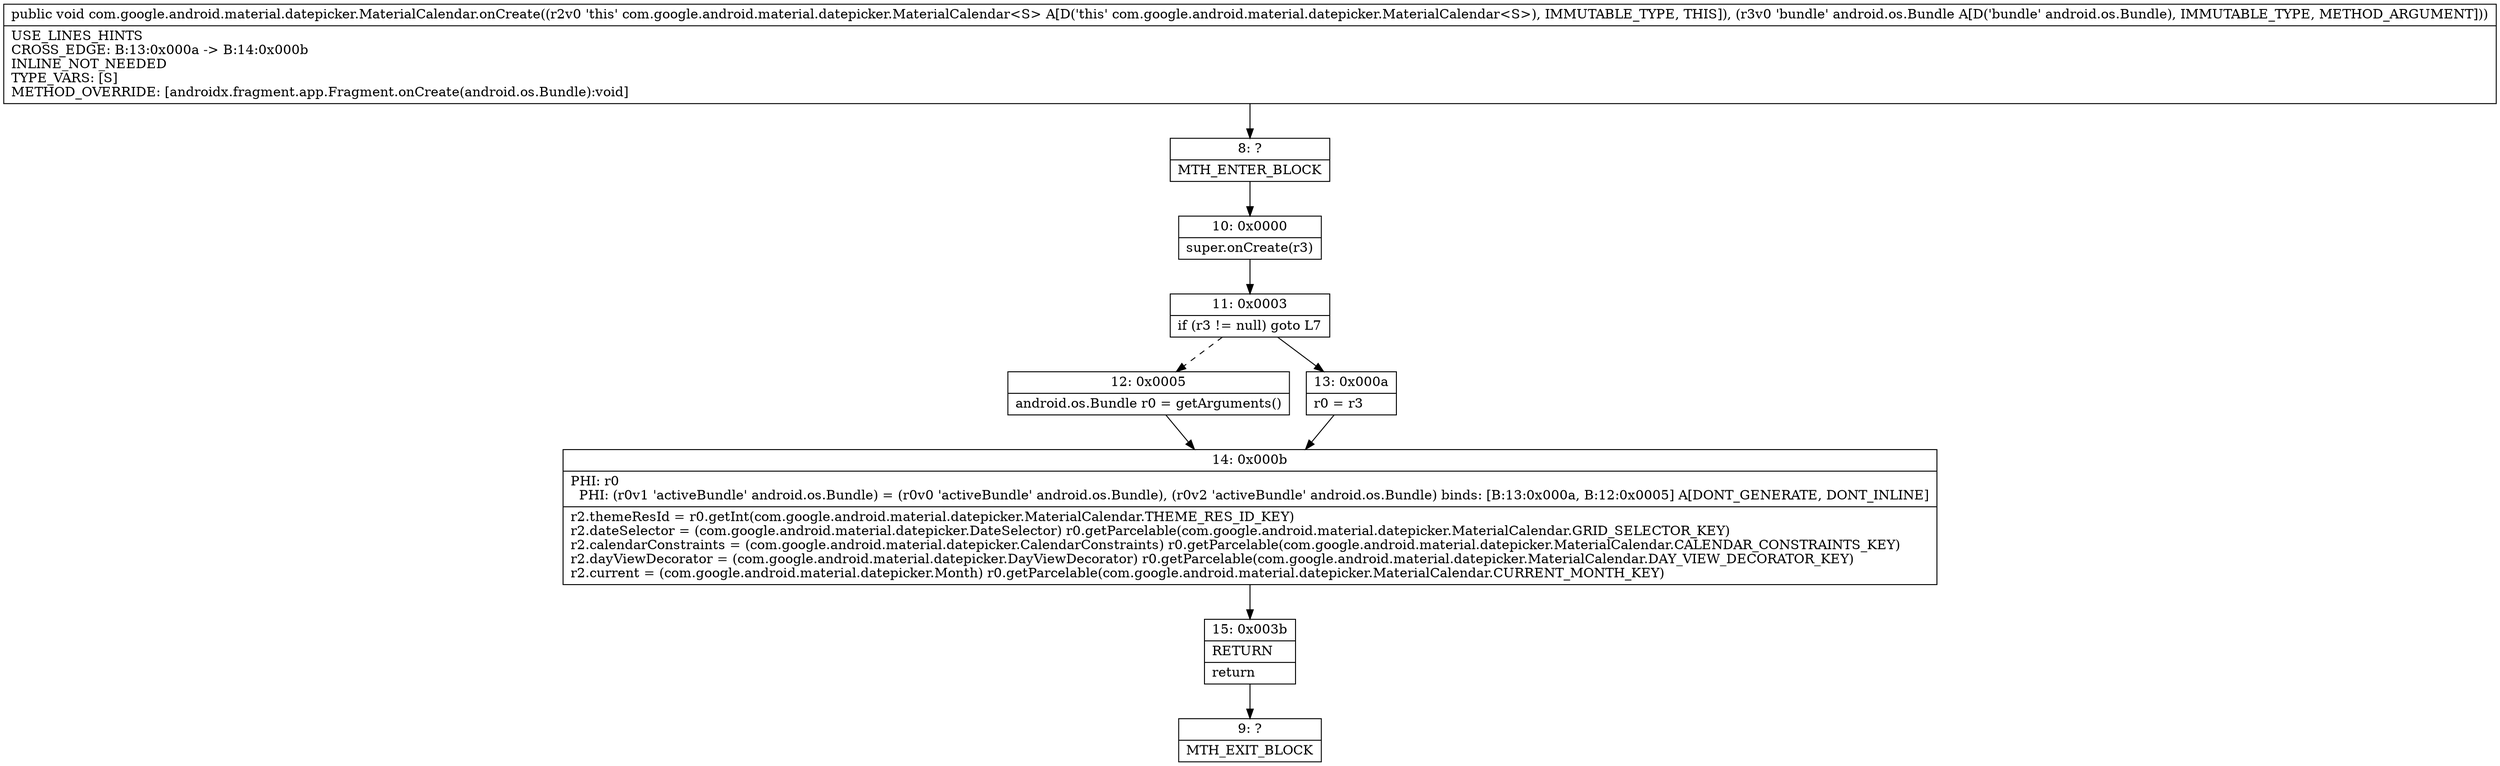 digraph "CFG forcom.google.android.material.datepicker.MaterialCalendar.onCreate(Landroid\/os\/Bundle;)V" {
Node_8 [shape=record,label="{8\:\ ?|MTH_ENTER_BLOCK\l}"];
Node_10 [shape=record,label="{10\:\ 0x0000|super.onCreate(r3)\l}"];
Node_11 [shape=record,label="{11\:\ 0x0003|if (r3 != null) goto L7\l}"];
Node_12 [shape=record,label="{12\:\ 0x0005|android.os.Bundle r0 = getArguments()\l}"];
Node_14 [shape=record,label="{14\:\ 0x000b|PHI: r0 \l  PHI: (r0v1 'activeBundle' android.os.Bundle) = (r0v0 'activeBundle' android.os.Bundle), (r0v2 'activeBundle' android.os.Bundle) binds: [B:13:0x000a, B:12:0x0005] A[DONT_GENERATE, DONT_INLINE]\l|r2.themeResId = r0.getInt(com.google.android.material.datepicker.MaterialCalendar.THEME_RES_ID_KEY)\lr2.dateSelector = (com.google.android.material.datepicker.DateSelector) r0.getParcelable(com.google.android.material.datepicker.MaterialCalendar.GRID_SELECTOR_KEY)\lr2.calendarConstraints = (com.google.android.material.datepicker.CalendarConstraints) r0.getParcelable(com.google.android.material.datepicker.MaterialCalendar.CALENDAR_CONSTRAINTS_KEY)\lr2.dayViewDecorator = (com.google.android.material.datepicker.DayViewDecorator) r0.getParcelable(com.google.android.material.datepicker.MaterialCalendar.DAY_VIEW_DECORATOR_KEY)\lr2.current = (com.google.android.material.datepicker.Month) r0.getParcelable(com.google.android.material.datepicker.MaterialCalendar.CURRENT_MONTH_KEY)\l}"];
Node_15 [shape=record,label="{15\:\ 0x003b|RETURN\l|return\l}"];
Node_9 [shape=record,label="{9\:\ ?|MTH_EXIT_BLOCK\l}"];
Node_13 [shape=record,label="{13\:\ 0x000a|r0 = r3\l}"];
MethodNode[shape=record,label="{public void com.google.android.material.datepicker.MaterialCalendar.onCreate((r2v0 'this' com.google.android.material.datepicker.MaterialCalendar\<S\> A[D('this' com.google.android.material.datepicker.MaterialCalendar\<S\>), IMMUTABLE_TYPE, THIS]), (r3v0 'bundle' android.os.Bundle A[D('bundle' android.os.Bundle), IMMUTABLE_TYPE, METHOD_ARGUMENT]))  | USE_LINES_HINTS\lCROSS_EDGE: B:13:0x000a \-\> B:14:0x000b\lINLINE_NOT_NEEDED\lTYPE_VARS: [S]\lMETHOD_OVERRIDE: [androidx.fragment.app.Fragment.onCreate(android.os.Bundle):void]\l}"];
MethodNode -> Node_8;Node_8 -> Node_10;
Node_10 -> Node_11;
Node_11 -> Node_12[style=dashed];
Node_11 -> Node_13;
Node_12 -> Node_14;
Node_14 -> Node_15;
Node_15 -> Node_9;
Node_13 -> Node_14;
}

